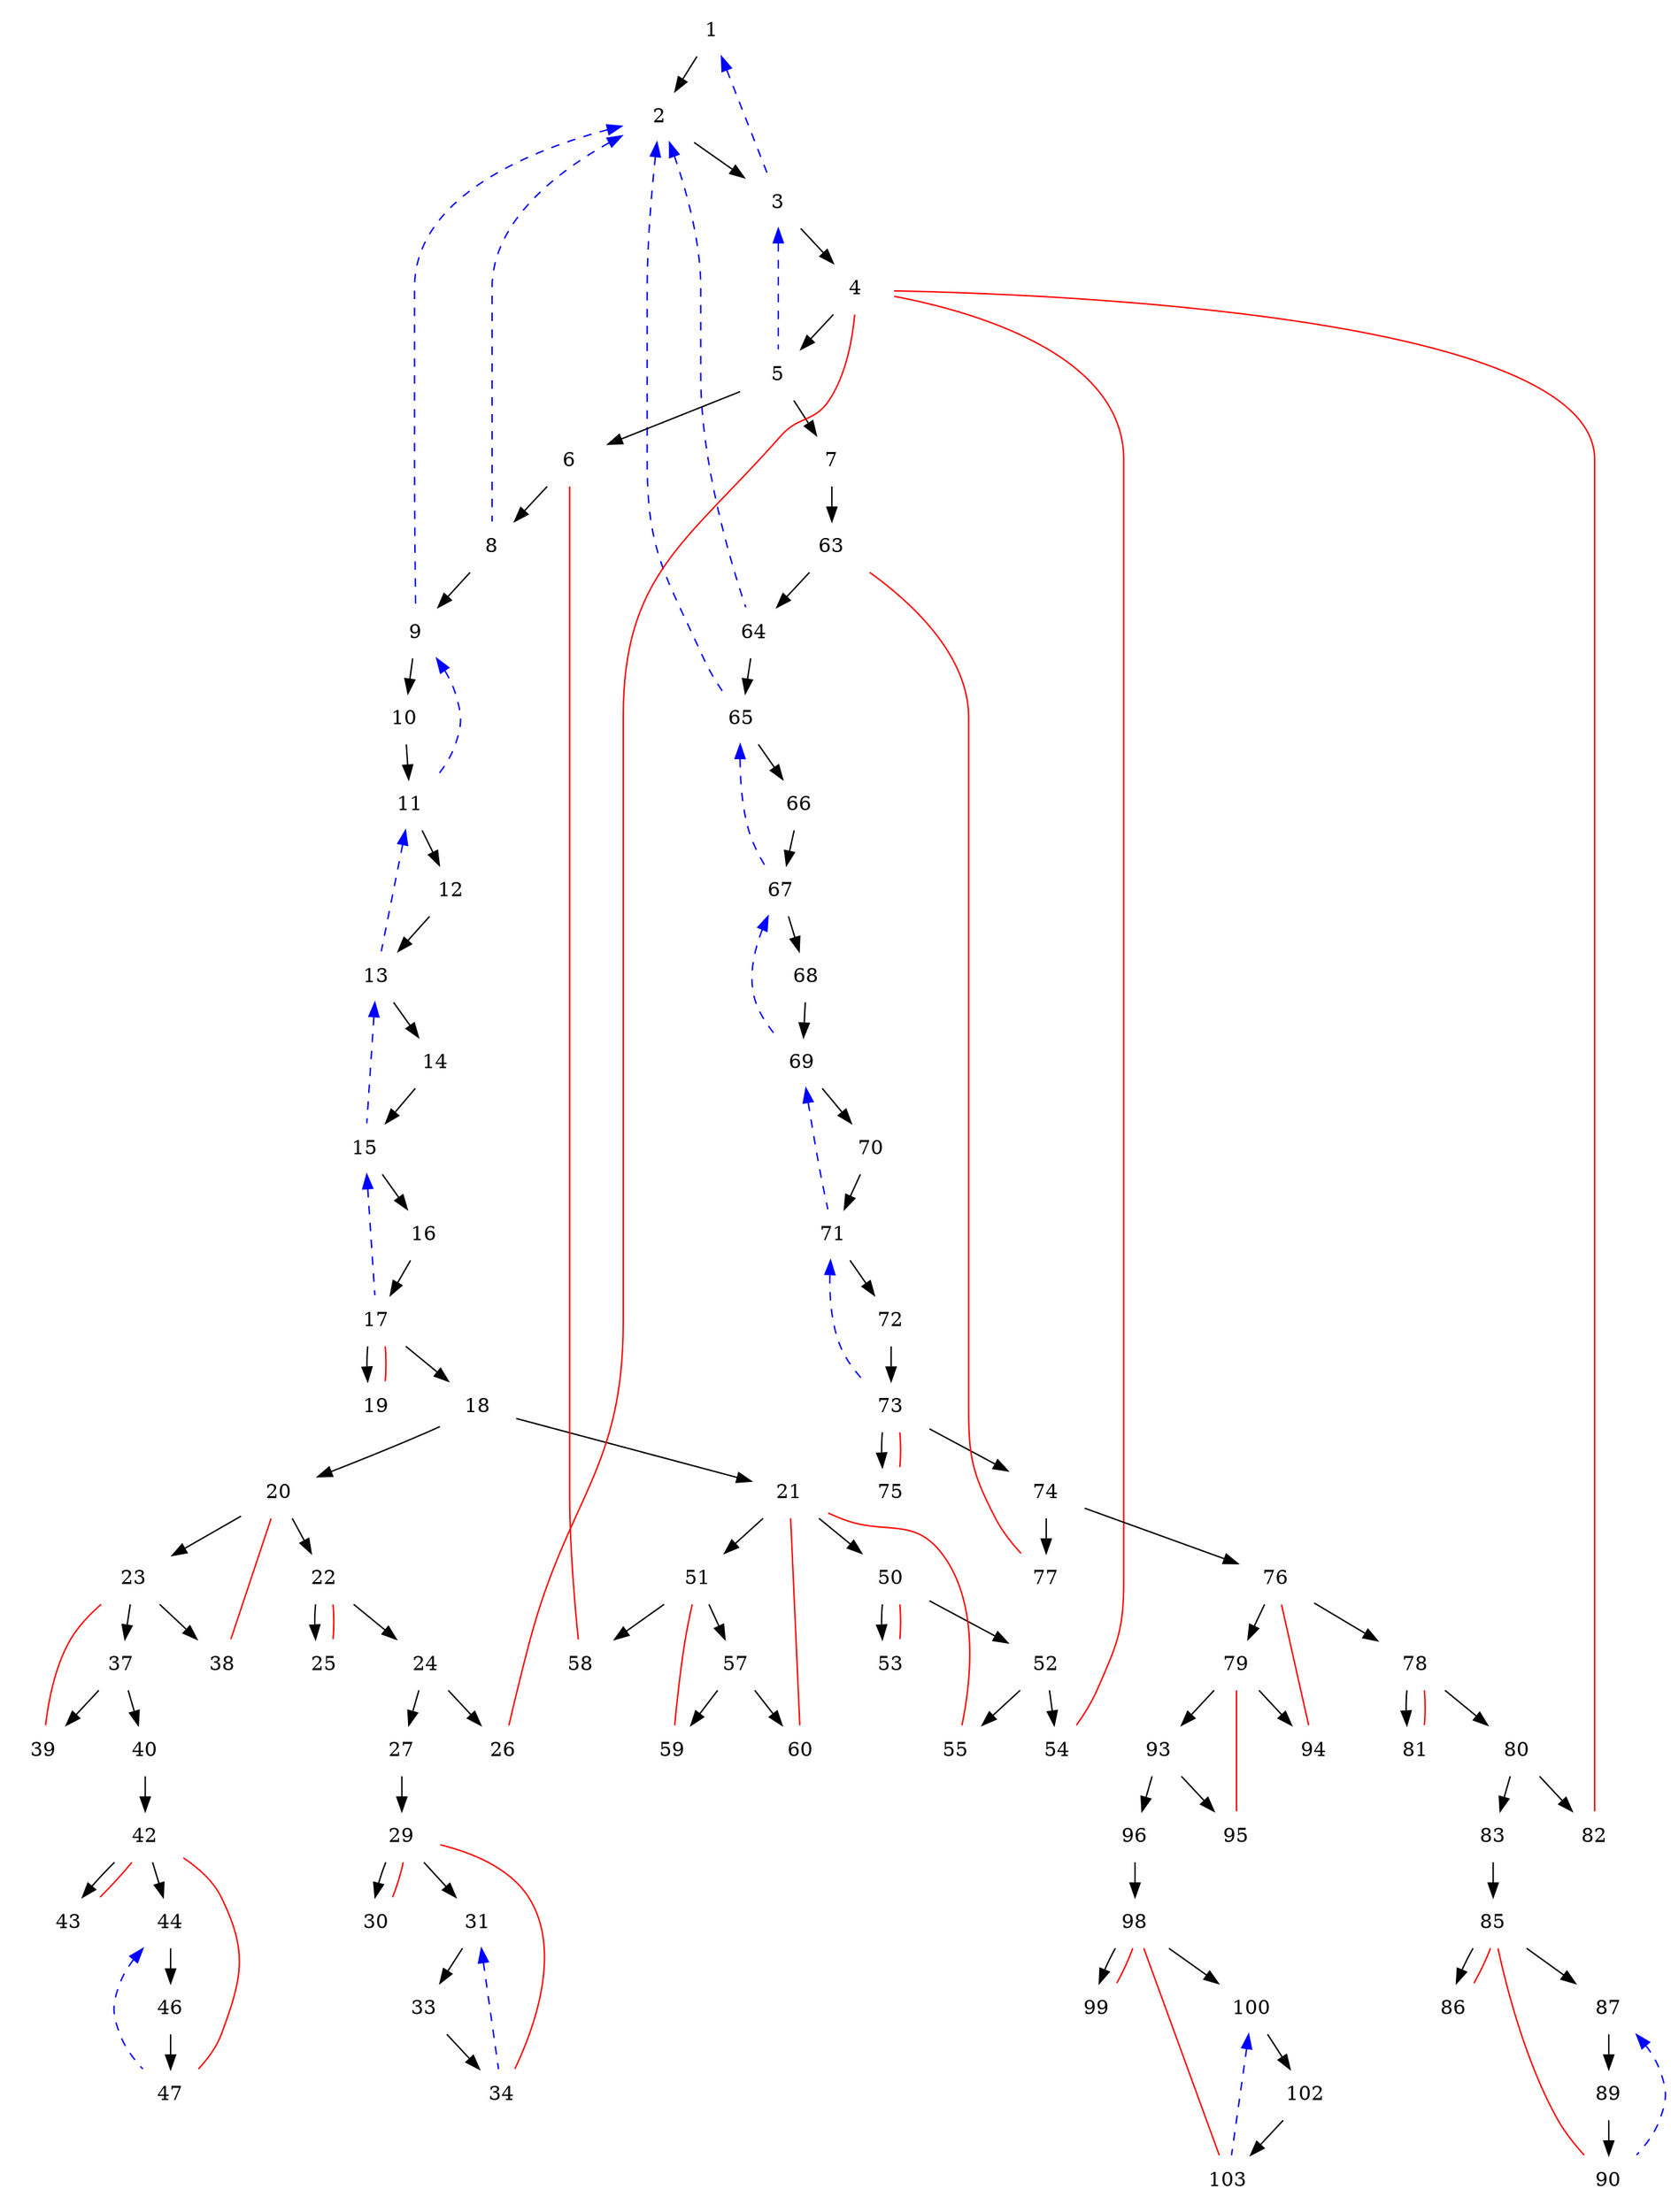digraph {
	ranksep = 0.35;
	node [shape=plaintext];
	1 [texlbl="\underline{1. {\LARGE \color{green} $((a \rightarrow (\neg (b \leftrightarrow c))) \wedge ((b \rightarrow (a \wedge \neg b)) \wedge (((a \wedge \neg b) \rightarrow c) \wedge ((c \rightarrow a) \wedge (((c \wedge b) \rightarrow d) \wedge \neg d))))) \wedge (\neg (a \rightarrow (c \wedge \neg b)))$}}"];
	2 [texlbl="\underline{2. {\LARGE \color{green} $(a \rightarrow (\neg (b \leftrightarrow c))) \wedge ((b \rightarrow (a \wedge \neg b)) \wedge (((a \wedge \neg b) \rightarrow c) \wedge ((c \rightarrow a) \wedge (((c \wedge b) \rightarrow d) \wedge \neg d))))$}}"];
	3 [texlbl="\underline{3. {\LARGE \color{green} $\neg (a \rightarrow (c \wedge \neg b))$}}"];
	4 [texlbl="\underline{4. {\LARGE \color{green} $a$}}"];
	5 [texlbl="\underline{5. {\LARGE \color{green} $\neg (c \wedge \neg b)$}}"];
	6 [texlbl="\underline{6. {\LARGE \color{green} $\neg c$}}"];
	7 [texlbl="\underline{7. {\LARGE \color{green} $\neg \neg b$}}"];
	8 [texlbl="\underline{8. {\LARGE \color{green} $a \rightarrow (\neg (b \leftrightarrow c))$}}"];
	9 [texlbl="\underline{9. {\LARGE \color{green} $(b \rightarrow (a \wedge \neg b)) \wedge (((a \wedge \neg b) \rightarrow c) \wedge ((c \rightarrow a) \wedge (((c \wedge b) \rightarrow d) \wedge \neg d)))$}}"];
	10 [texlbl="\underline{10. {\LARGE \color{green} $b \rightarrow (a \wedge \neg b)$}}"];
	11 [texlbl="\underline{11. {\LARGE \color{green} $((a \wedge \neg b) \rightarrow c) \wedge ((c \rightarrow a) \wedge (((c \wedge b) \rightarrow d) \wedge \neg d))$}}"];
	12 [texlbl="\underline{12. {\LARGE \color{green} $(a \wedge \neg b) \rightarrow c$}}"];
	13 [texlbl="\underline{13. {\LARGE \color{green} $(c \rightarrow a) \wedge (((c \wedge b) \rightarrow d) \wedge \neg d)$}}"];
	14 [texlbl="\underline{14. {\LARGE \color{green} $c \rightarrow a$}}"];
	15 [texlbl="\underline{15. {\LARGE \color{green} $((c \wedge b) \rightarrow d) \wedge \neg d$}}"];
	16 [texlbl="\underline{16. {\LARGE \color{green} $(c \wedge b) \rightarrow d$}}"];
	17 [texlbl="\underline{17. {\LARGE \color{green} $\neg d$}}"];
	18 [texlbl="\underline{18. {\LARGE \color{green} $\neg (c \wedge b)$}}"];
	19 [texlbl="\underline{19. {\LARGE \color{green} $d$}}"];
	20 [texlbl="\underline{20. {\LARGE \color{green} $\neg c$}}"];
	21 [texlbl="\underline{21. {\LARGE \color{green} $\neg b$}}"];
	22 [texlbl="\underline{22. {\LARGE \color{green} $\neg c$}}"];
	23 [texlbl="\underline{23. {\LARGE \color{green} $a$}}"];
	24 [texlbl="\underline{24. {\LARGE \color{green} $\neg (a \wedge \neg b)$}}"];
	25 [texlbl="\underline{25. {\LARGE \color{green} $c$}}"];
	26 [texlbl="\underline{26. {\LARGE \color{green} $\neg a$}}"];
	27 [texlbl="\underline{27. {\LARGE \color{green} $\neg \neg b$}}"];
	29 [texlbl="\underline{29. {\LARGE \color{green} $b$}}"];
	30 [texlbl="\underline{30. {\LARGE \color{green} $\neg b$}}"];
	31 [texlbl="\underline{31. {\LARGE \color{green} $a \wedge \neg b$}}"];
	33 [texlbl="\underline{33. {\LARGE \color{green} $a$}}"];
	34 [texlbl="\underline{34. {\LARGE \color{green} $\neg b$}}"];
	37 [texlbl="\underline{37. {\LARGE \color{green} $\neg (a \wedge \neg b)$}}"];
	38 [texlbl="\underline{38. {\LARGE \color{green} $c$}}"];
	39 [texlbl="\underline{39. {\LARGE \color{green} $\neg a$}}"];
	40 [texlbl="\underline{40. {\LARGE \color{green} $\neg \neg b$}}"];
	42 [texlbl="\underline{42. {\LARGE \color{green} $b$}}"];
	43 [texlbl="\underline{43. {\LARGE \color{green} $\neg b$}}"];
	44 [texlbl="\underline{44. {\LARGE \color{green} $a \wedge \neg b$}}"];
	46 [texlbl="\underline{46. {\LARGE \color{green} $a$}}"];
	47 [texlbl="\underline{47. {\LARGE \color{green} $\neg b$}}"];
	50 [texlbl="\underline{50. {\LARGE \color{green} $\neg c$}}"];
	51 [texlbl="\underline{51. {\LARGE \color{green} $a$}}"];
	52 [texlbl="\underline{52. {\LARGE \color{green} $\neg (a \wedge \neg b)$}}"];
	53 [texlbl="\underline{53. {\LARGE \color{green} $c$}}"];
	54 [texlbl="\underline{54. {\LARGE \color{green} $\neg a$}}"];
	55 [texlbl="\underline{55. {\LARGE \color{green} $\neg \neg b$}}"];
	57 [texlbl="\underline{57. {\LARGE \color{green} $\neg (a \wedge \neg b)$}}"];
	58 [texlbl="\underline{58. {\LARGE \color{green} $c$}}"];
	59 [texlbl="\underline{59. {\LARGE \color{green} $\neg a$}}"];
	60 [texlbl="\underline{60. {\LARGE \color{green} $\neg \neg b$}}"];
	63 [texlbl="\underline{63. {\LARGE \color{green} $b$}}"];
	64 [texlbl="\underline{64. {\LARGE \color{green} $a \rightarrow (\neg (b \leftrightarrow c))$}}"];
	65 [texlbl="\underline{65. {\LARGE \color{green} $(b \rightarrow (a \wedge \neg b)) \wedge (((a \wedge \neg b) \rightarrow c) \wedge ((c \rightarrow a) \wedge (((c \wedge b) \rightarrow d) \wedge \neg d)))$}}"];
	66 [texlbl="\underline{66. {\LARGE \color{green} $b \rightarrow (a \wedge \neg b)$}}"];
	67 [texlbl="\underline{67. {\LARGE \color{green} $((a \wedge \neg b) \rightarrow c) \wedge ((c \rightarrow a) \wedge (((c \wedge b) \rightarrow d) \wedge \neg d))$}}"];
	68 [texlbl="\underline{68. {\LARGE \color{green} $(a \wedge \neg b) \rightarrow c$}}"];
	69 [texlbl="\underline{69. {\LARGE \color{green} $(c \rightarrow a) \wedge (((c \wedge b) \rightarrow d) \wedge \neg d)$}}"];
	70 [texlbl="\underline{70. {\LARGE \color{green} $c \rightarrow a$}}"];
	71 [texlbl="\underline{71. {\LARGE \color{green} $((c \wedge b) \rightarrow d) \wedge \neg d$}}"];
	72 [texlbl="\underline{72. {\LARGE \color{green} $(c \wedge b) \rightarrow d$}}"];
	73 [texlbl="\underline{73. {\LARGE \color{green} $\neg d$}}"];
	74 [texlbl="\underline{74. {\LARGE \color{green} $\neg (c \wedge b)$}}"];
	75 [texlbl="\underline{75. {\LARGE \color{green} $d$}}"];
	76 [texlbl="\underline{76. {\LARGE \color{green} $\neg c$}}"];
	77 [texlbl="\underline{77. {\LARGE \color{green} $\neg b$}}"];
	78 [texlbl="\underline{78. {\LARGE \color{green} $\neg c$}}"];
	79 [texlbl="\underline{79. {\LARGE \color{green} $a$}}"];
	80 [texlbl="\underline{80. {\LARGE \color{green} $\neg (a \wedge \neg b)$}}"];
	81 [texlbl="\underline{81. {\LARGE \color{green} $c$}}"];
	82 [texlbl="\underline{82. {\LARGE \color{green} $\neg a$}}"];
	83 [texlbl="\underline{83. {\LARGE \color{green} $\neg \neg b$}}"];
	85 [texlbl="\underline{85. {\LARGE \color{green} $b$}}"];
	86 [texlbl="\underline{86. {\LARGE \color{green} $\neg b$}}"];
	87 [texlbl="\underline{87. {\LARGE \color{green} $a \wedge \neg b$}}"];
	89 [texlbl="\underline{89. {\LARGE \color{green} $a$}}"];
	90 [texlbl="\underline{90. {\LARGE \color{green} $\neg b$}}"];
	93 [texlbl="\underline{93. {\LARGE \color{green} $\neg (a \wedge \neg b)$}}"];
	94 [texlbl="\underline{94. {\LARGE \color{green} $c$}}"];
	95 [texlbl="\underline{95. {\LARGE \color{green} $\neg a$}}"];
	96 [texlbl="\underline{96. {\LARGE \color{green} $\neg \neg b$}}"];
	98 [texlbl="\underline{98. {\LARGE \color{green} $b$}}"];
	99 [texlbl="\underline{99. {\LARGE \color{green} $\neg b$}}"];
	100 [texlbl="\underline{100. {\LARGE \color{green} $a \wedge \neg b$}}"];
	102 [texlbl="\underline{102. {\LARGE \color{green} $a$}}"];
	103 [texlbl="\underline{103. {\LARGE \color{green} $\neg b$}}"];
	subgraph dir {
		1->2;
		2->3;
		3->4;
		4->5;
		5->6;
		5->7;
		6->8;
		8->9;
		9->10;
		10->11;
		11->12;
		12->13;
		13->14;
		14->15;
		15->16;
		16->17;
		17->18;
		17->19;
		18->20;
		18->21;
		20->22;
		20->23;
		22->24;
		22->25;
		24->26;
		24->27;
		27->29;
		29->30;
		29->31;
		31->33;
		33->34;
		23->37;
		23->38;
		37->39;
		37->40;
		40->42;
		42->43;
		42->44;
		44->46;
		46->47;
		21->50;
		21->51;
		50->52;
		50->53;
		52->54;
		52->55;
		51->57;
		51->58;
		57->59;
		57->60;
		7->63;
		63->64;
		64->65;
		65->66;
		66->67;
		67->68;
		68->69;
		69->70;
		70->71;
		71->72;
		72->73;
		73->74;
		73->75;
		74->76;
		74->77;
		76->78;
		76->79;
		78->80;
		78->81;
		80->82;
		80->83;
		83->85;
		85->86;
		85->87;
		87->89;
		89->90;
		79->93;
		79->94;
		93->95;
		93->96;
		96->98;
		98->99;
		98->100;
		100->102;
		102->103;
	}
	subgraph ancestor {
		edge [dir=back, color=blue, style=dashed]
		1->3;
		3->5;
		2->8;
		2->9;
		9->11;
		11->13;
		13->15;
		15->17;
		31->34;
		44->47;
		2->64;
		2->65;
		65->67;
		67->69;
		69->71;
		71->73;
		87->90;
		100->103;
	}
	subgraph undir {
		edge [dir=none, color=red]
		26->4;
		30->29;
		34->29;
		25->22;
		39->23;
		43->42;
		47->42;
		38->20;
		54->4;
		55->21;
		53->50;
		59->51;
		60->21;
		58->6;
		19->17;
		82->4;
		86->85;
		90->85;
		81->78;
		95->79;
		99->98;
		103->98;
		94->76;
		77->63;
		75->73;
	}
}